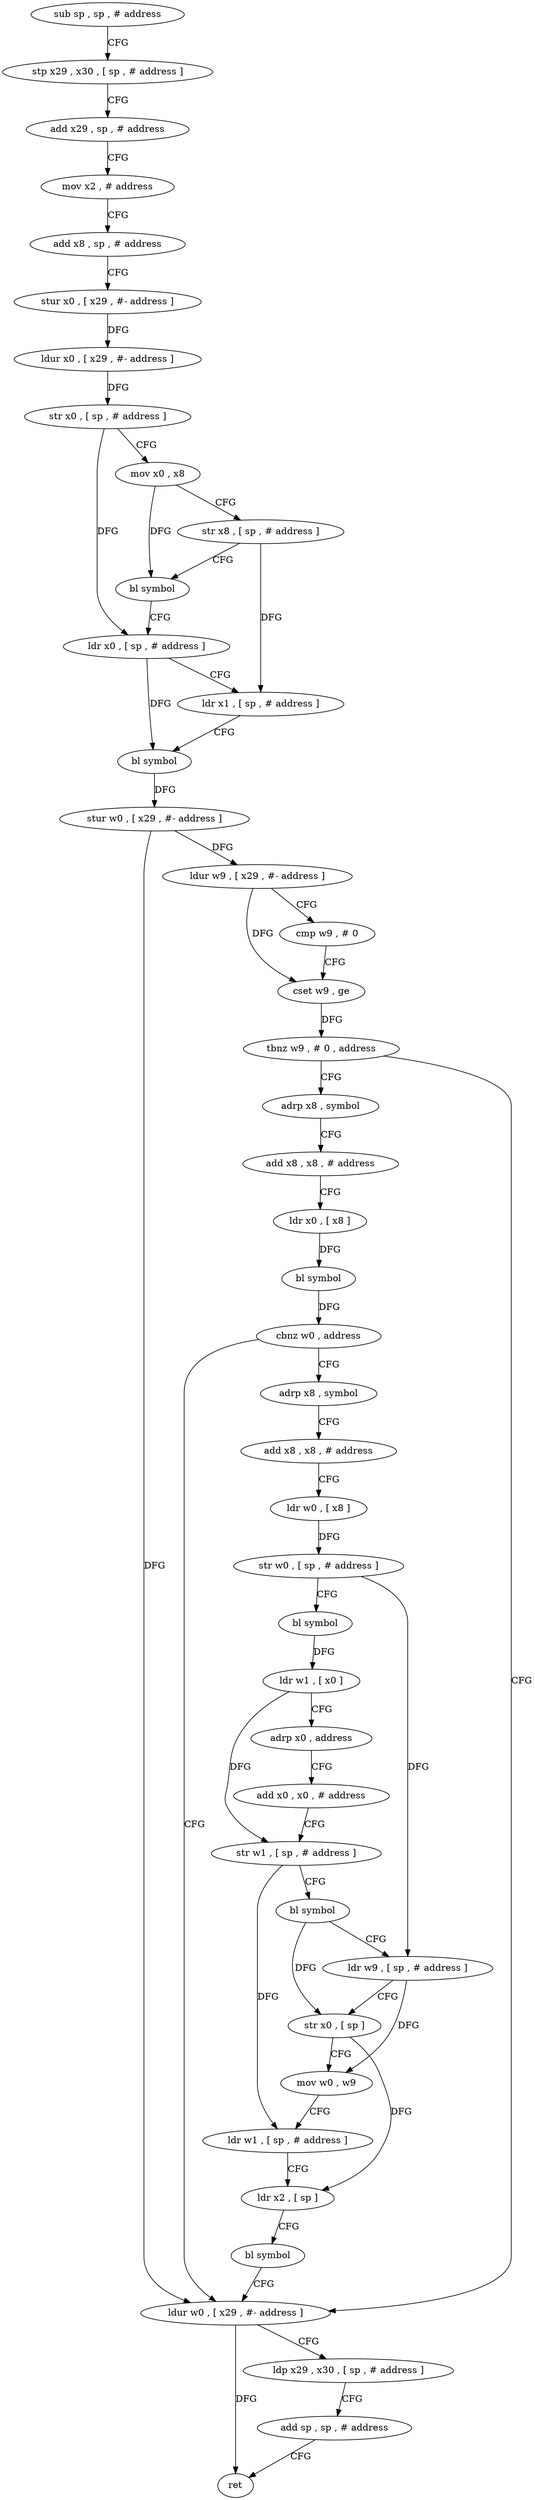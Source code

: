 digraph "func" {
"4255976" [label = "sub sp , sp , # address" ]
"4255980" [label = "stp x29 , x30 , [ sp , # address ]" ]
"4255984" [label = "add x29 , sp , # address" ]
"4255988" [label = "mov x2 , # address" ]
"4255992" [label = "add x8 , sp , # address" ]
"4255996" [label = "stur x0 , [ x29 , #- address ]" ]
"4256000" [label = "ldur x0 , [ x29 , #- address ]" ]
"4256004" [label = "str x0 , [ sp , # address ]" ]
"4256008" [label = "mov x0 , x8" ]
"4256012" [label = "str x8 , [ sp , # address ]" ]
"4256016" [label = "bl symbol" ]
"4256020" [label = "ldr x0 , [ sp , # address ]" ]
"4256024" [label = "ldr x1 , [ sp , # address ]" ]
"4256028" [label = "bl symbol" ]
"4256032" [label = "stur w0 , [ x29 , #- address ]" ]
"4256036" [label = "ldur w9 , [ x29 , #- address ]" ]
"4256040" [label = "cmp w9 , # 0" ]
"4256044" [label = "cset w9 , ge" ]
"4256048" [label = "tbnz w9 , # 0 , address" ]
"4256136" [label = "ldur w0 , [ x29 , #- address ]" ]
"4256052" [label = "adrp x8 , symbol" ]
"4256140" [label = "ldp x29 , x30 , [ sp , # address ]" ]
"4256144" [label = "add sp , sp , # address" ]
"4256148" [label = "ret" ]
"4256056" [label = "add x8 , x8 , # address" ]
"4256060" [label = "ldr x0 , [ x8 ]" ]
"4256064" [label = "bl symbol" ]
"4256068" [label = "cbnz w0 , address" ]
"4256072" [label = "adrp x8 , symbol" ]
"4256076" [label = "add x8 , x8 , # address" ]
"4256080" [label = "ldr w0 , [ x8 ]" ]
"4256084" [label = "str w0 , [ sp , # address ]" ]
"4256088" [label = "bl symbol" ]
"4256092" [label = "ldr w1 , [ x0 ]" ]
"4256096" [label = "adrp x0 , address" ]
"4256100" [label = "add x0 , x0 , # address" ]
"4256104" [label = "str w1 , [ sp , # address ]" ]
"4256108" [label = "bl symbol" ]
"4256112" [label = "ldr w9 , [ sp , # address ]" ]
"4256116" [label = "str x0 , [ sp ]" ]
"4256120" [label = "mov w0 , w9" ]
"4256124" [label = "ldr w1 , [ sp , # address ]" ]
"4256128" [label = "ldr x2 , [ sp ]" ]
"4256132" [label = "bl symbol" ]
"4255976" -> "4255980" [ label = "CFG" ]
"4255980" -> "4255984" [ label = "CFG" ]
"4255984" -> "4255988" [ label = "CFG" ]
"4255988" -> "4255992" [ label = "CFG" ]
"4255992" -> "4255996" [ label = "CFG" ]
"4255996" -> "4256000" [ label = "DFG" ]
"4256000" -> "4256004" [ label = "DFG" ]
"4256004" -> "4256008" [ label = "CFG" ]
"4256004" -> "4256020" [ label = "DFG" ]
"4256008" -> "4256012" [ label = "CFG" ]
"4256008" -> "4256016" [ label = "DFG" ]
"4256012" -> "4256016" [ label = "CFG" ]
"4256012" -> "4256024" [ label = "DFG" ]
"4256016" -> "4256020" [ label = "CFG" ]
"4256020" -> "4256024" [ label = "CFG" ]
"4256020" -> "4256028" [ label = "DFG" ]
"4256024" -> "4256028" [ label = "CFG" ]
"4256028" -> "4256032" [ label = "DFG" ]
"4256032" -> "4256036" [ label = "DFG" ]
"4256032" -> "4256136" [ label = "DFG" ]
"4256036" -> "4256040" [ label = "CFG" ]
"4256036" -> "4256044" [ label = "DFG" ]
"4256040" -> "4256044" [ label = "CFG" ]
"4256044" -> "4256048" [ label = "DFG" ]
"4256048" -> "4256136" [ label = "CFG" ]
"4256048" -> "4256052" [ label = "CFG" ]
"4256136" -> "4256140" [ label = "CFG" ]
"4256136" -> "4256148" [ label = "DFG" ]
"4256052" -> "4256056" [ label = "CFG" ]
"4256140" -> "4256144" [ label = "CFG" ]
"4256144" -> "4256148" [ label = "CFG" ]
"4256056" -> "4256060" [ label = "CFG" ]
"4256060" -> "4256064" [ label = "DFG" ]
"4256064" -> "4256068" [ label = "DFG" ]
"4256068" -> "4256136" [ label = "CFG" ]
"4256068" -> "4256072" [ label = "CFG" ]
"4256072" -> "4256076" [ label = "CFG" ]
"4256076" -> "4256080" [ label = "CFG" ]
"4256080" -> "4256084" [ label = "DFG" ]
"4256084" -> "4256088" [ label = "CFG" ]
"4256084" -> "4256112" [ label = "DFG" ]
"4256088" -> "4256092" [ label = "DFG" ]
"4256092" -> "4256096" [ label = "CFG" ]
"4256092" -> "4256104" [ label = "DFG" ]
"4256096" -> "4256100" [ label = "CFG" ]
"4256100" -> "4256104" [ label = "CFG" ]
"4256104" -> "4256108" [ label = "CFG" ]
"4256104" -> "4256124" [ label = "DFG" ]
"4256108" -> "4256112" [ label = "CFG" ]
"4256108" -> "4256116" [ label = "DFG" ]
"4256112" -> "4256116" [ label = "CFG" ]
"4256112" -> "4256120" [ label = "DFG" ]
"4256116" -> "4256120" [ label = "CFG" ]
"4256116" -> "4256128" [ label = "DFG" ]
"4256120" -> "4256124" [ label = "CFG" ]
"4256124" -> "4256128" [ label = "CFG" ]
"4256128" -> "4256132" [ label = "CFG" ]
"4256132" -> "4256136" [ label = "CFG" ]
}
